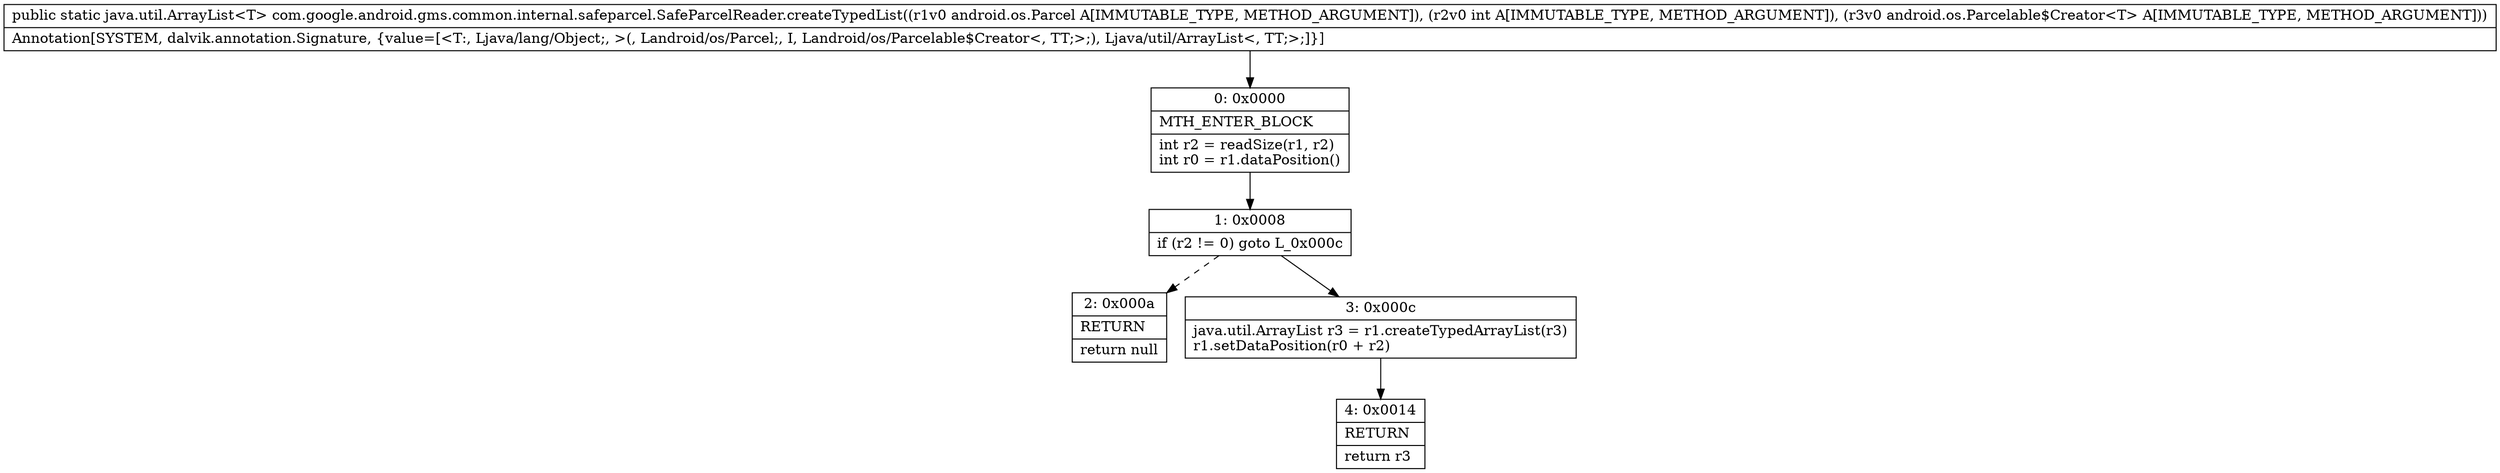 digraph "CFG forcom.google.android.gms.common.internal.safeparcel.SafeParcelReader.createTypedList(Landroid\/os\/Parcel;ILandroid\/os\/Parcelable$Creator;)Ljava\/util\/ArrayList;" {
Node_0 [shape=record,label="{0\:\ 0x0000|MTH_ENTER_BLOCK\l|int r2 = readSize(r1, r2)\lint r0 = r1.dataPosition()\l}"];
Node_1 [shape=record,label="{1\:\ 0x0008|if (r2 != 0) goto L_0x000c\l}"];
Node_2 [shape=record,label="{2\:\ 0x000a|RETURN\l|return null\l}"];
Node_3 [shape=record,label="{3\:\ 0x000c|java.util.ArrayList r3 = r1.createTypedArrayList(r3)\lr1.setDataPosition(r0 + r2)\l}"];
Node_4 [shape=record,label="{4\:\ 0x0014|RETURN\l|return r3\l}"];
MethodNode[shape=record,label="{public static java.util.ArrayList\<T\> com.google.android.gms.common.internal.safeparcel.SafeParcelReader.createTypedList((r1v0 android.os.Parcel A[IMMUTABLE_TYPE, METHOD_ARGUMENT]), (r2v0 int A[IMMUTABLE_TYPE, METHOD_ARGUMENT]), (r3v0 android.os.Parcelable$Creator\<T\> A[IMMUTABLE_TYPE, METHOD_ARGUMENT]))  | Annotation[SYSTEM, dalvik.annotation.Signature, \{value=[\<T:, Ljava\/lang\/Object;, \>(, Landroid\/os\/Parcel;, I, Landroid\/os\/Parcelable$Creator\<, TT;\>;), Ljava\/util\/ArrayList\<, TT;\>;]\}]\l}"];
MethodNode -> Node_0;
Node_0 -> Node_1;
Node_1 -> Node_2[style=dashed];
Node_1 -> Node_3;
Node_3 -> Node_4;
}

